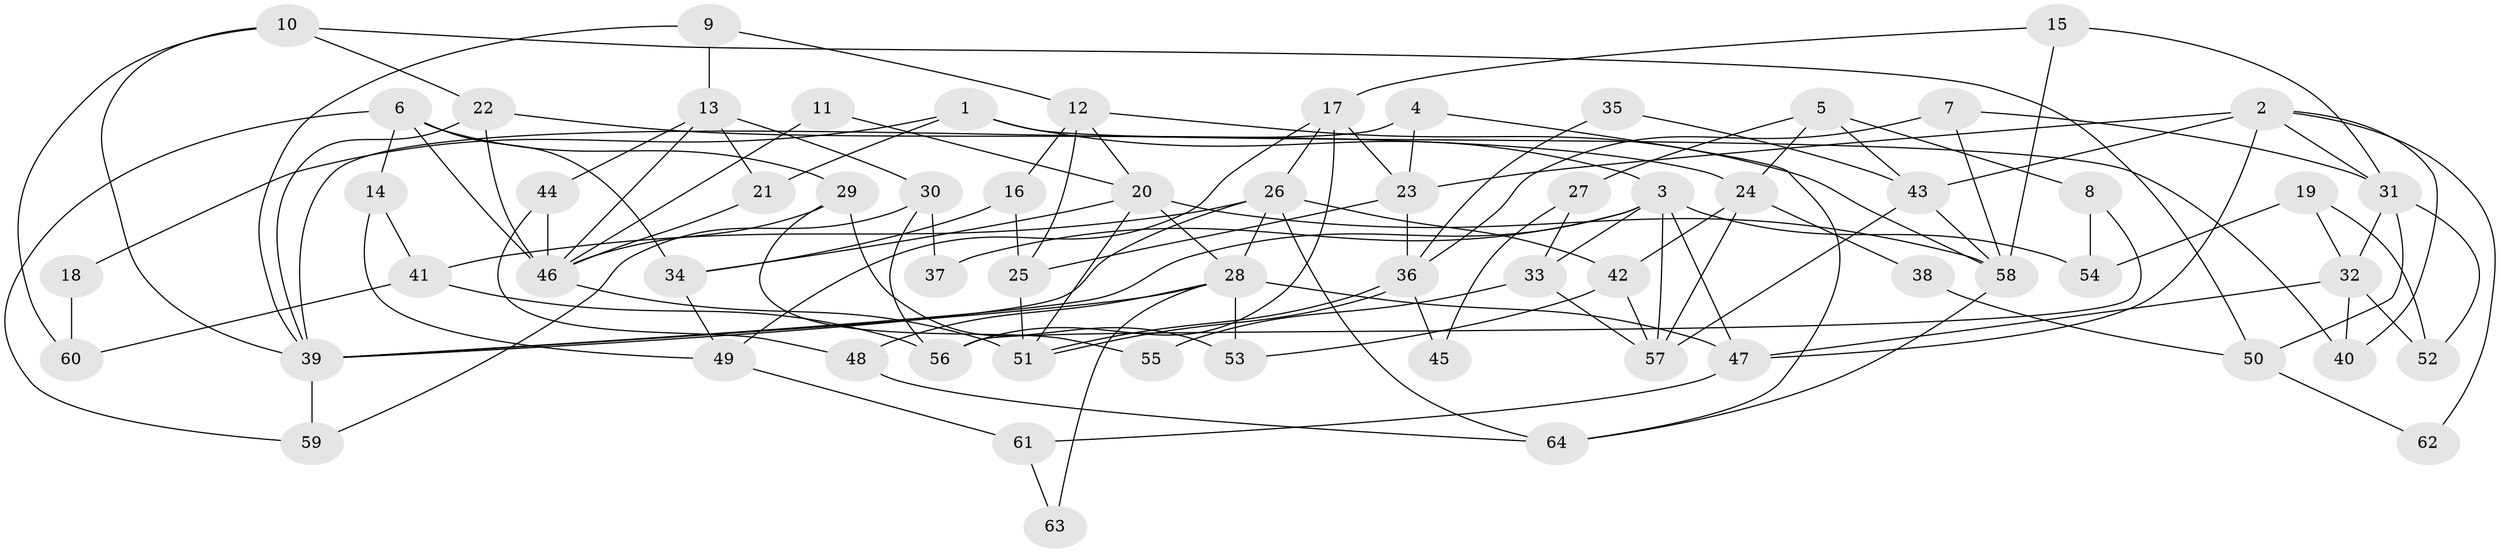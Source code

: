 // Generated by graph-tools (version 1.1) at 2025/52/03/09/25 04:52:19]
// undirected, 64 vertices, 128 edges
graph export_dot {
graph [start="1"]
  node [color=gray90,style=filled];
  1;
  2;
  3;
  4;
  5;
  6;
  7;
  8;
  9;
  10;
  11;
  12;
  13;
  14;
  15;
  16;
  17;
  18;
  19;
  20;
  21;
  22;
  23;
  24;
  25;
  26;
  27;
  28;
  29;
  30;
  31;
  32;
  33;
  34;
  35;
  36;
  37;
  38;
  39;
  40;
  41;
  42;
  43;
  44;
  45;
  46;
  47;
  48;
  49;
  50;
  51;
  52;
  53;
  54;
  55;
  56;
  57;
  58;
  59;
  60;
  61;
  62;
  63;
  64;
  1 -- 3;
  1 -- 40;
  1 -- 18;
  1 -- 21;
  2 -- 47;
  2 -- 43;
  2 -- 23;
  2 -- 31;
  2 -- 40;
  2 -- 62;
  3 -- 54;
  3 -- 57;
  3 -- 33;
  3 -- 37;
  3 -- 39;
  3 -- 47;
  4 -- 23;
  4 -- 39;
  4 -- 64;
  5 -- 43;
  5 -- 24;
  5 -- 8;
  5 -- 27;
  6 -- 59;
  6 -- 46;
  6 -- 14;
  6 -- 29;
  6 -- 34;
  7 -- 58;
  7 -- 31;
  7 -- 36;
  8 -- 56;
  8 -- 54;
  9 -- 39;
  9 -- 12;
  9 -- 13;
  10 -- 22;
  10 -- 39;
  10 -- 50;
  10 -- 60;
  11 -- 20;
  11 -- 46;
  12 -- 20;
  12 -- 25;
  12 -- 16;
  12 -- 58;
  13 -- 46;
  13 -- 21;
  13 -- 30;
  13 -- 44;
  14 -- 49;
  14 -- 41;
  15 -- 17;
  15 -- 58;
  15 -- 31;
  16 -- 25;
  16 -- 34;
  17 -- 23;
  17 -- 26;
  17 -- 49;
  17 -- 56;
  18 -- 60;
  19 -- 32;
  19 -- 52;
  19 -- 54;
  20 -- 34;
  20 -- 51;
  20 -- 28;
  20 -- 58;
  21 -- 46;
  22 -- 39;
  22 -- 46;
  22 -- 24;
  23 -- 36;
  23 -- 25;
  24 -- 42;
  24 -- 38;
  24 -- 57;
  25 -- 51;
  26 -- 39;
  26 -- 64;
  26 -- 28;
  26 -- 41;
  26 -- 42;
  27 -- 33;
  27 -- 45;
  28 -- 39;
  28 -- 47;
  28 -- 48;
  28 -- 53;
  28 -- 63;
  29 -- 46;
  29 -- 53;
  29 -- 55;
  30 -- 56;
  30 -- 37;
  30 -- 59;
  31 -- 32;
  31 -- 50;
  31 -- 52;
  32 -- 47;
  32 -- 40;
  32 -- 52;
  33 -- 57;
  33 -- 55;
  34 -- 49;
  35 -- 43;
  35 -- 36;
  36 -- 51;
  36 -- 51;
  36 -- 45;
  38 -- 50;
  39 -- 59;
  41 -- 56;
  41 -- 60;
  42 -- 53;
  42 -- 57;
  43 -- 57;
  43 -- 58;
  44 -- 48;
  44 -- 46;
  46 -- 51;
  47 -- 61;
  48 -- 64;
  49 -- 61;
  50 -- 62;
  58 -- 64;
  61 -- 63;
}
